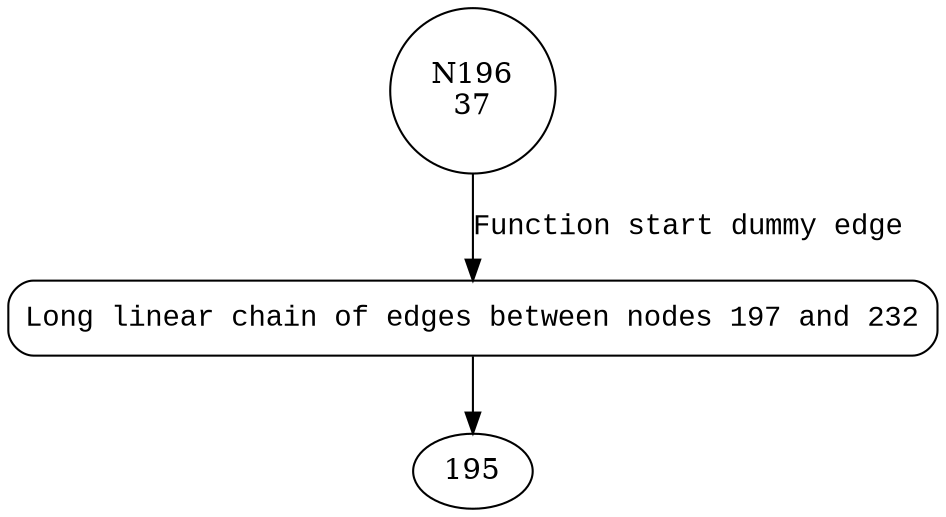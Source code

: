 digraph initFloors {
196 [shape="circle" label="N196\n37"]
197 [shape="circle" label="N197\n36"]
197 [style="filled,bold" penwidth="1" fillcolor="white" fontname="Courier New" shape="Mrecord" label="Long linear chain of edges between nodes 197 and 232"]
197 -> 195[label=""]
196 -> 197 [label="Function start dummy edge" fontname="Courier New"]
}